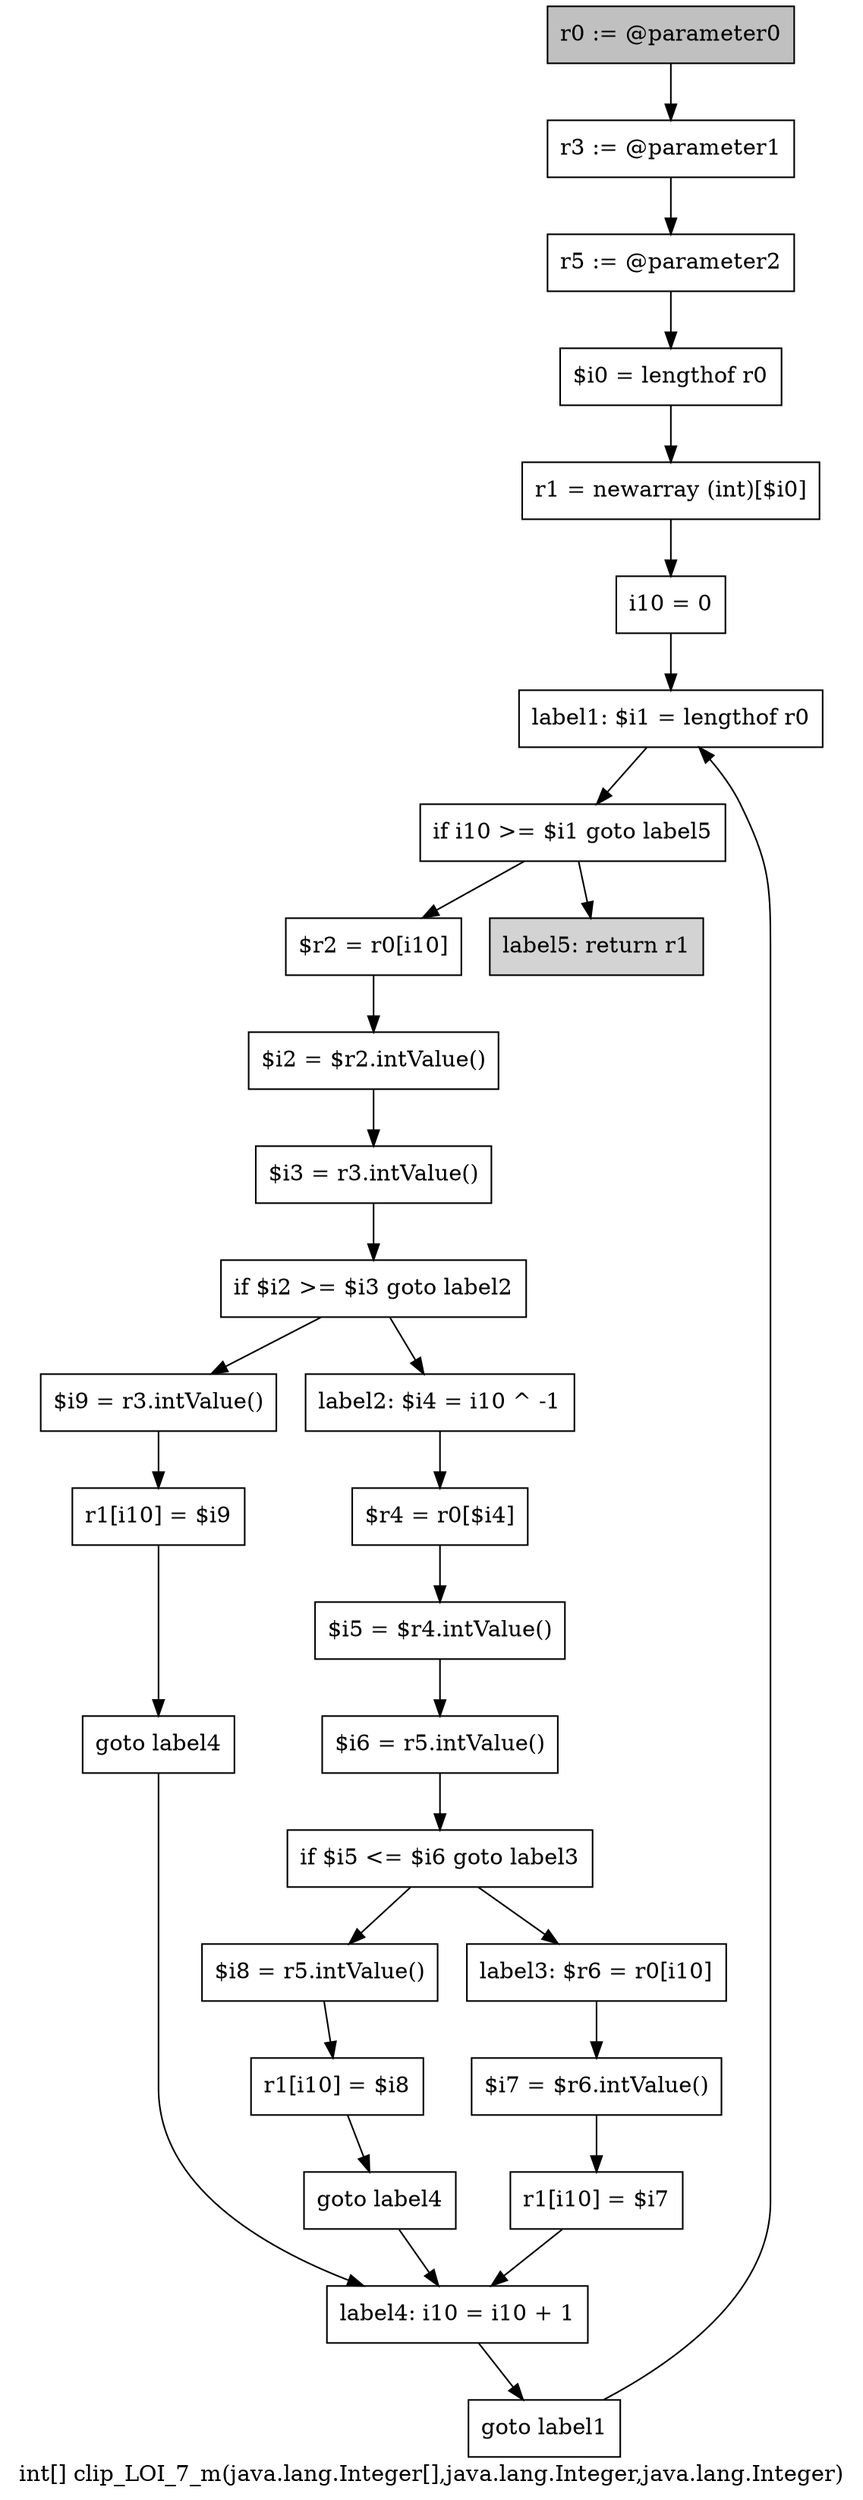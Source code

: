 digraph "int[] clip_LOI_7_m(java.lang.Integer[],java.lang.Integer,java.lang.Integer)" {
    label="int[] clip_LOI_7_m(java.lang.Integer[],java.lang.Integer,java.lang.Integer)";
    node [shape=box];
    "0" [style=filled,fillcolor=gray,label="r0 := @parameter0",];
    "1" [label="r3 := @parameter1",];
    "0"->"1";
    "2" [label="r5 := @parameter2",];
    "1"->"2";
    "3" [label="$i0 = lengthof r0",];
    "2"->"3";
    "4" [label="r1 = newarray (int)[$i0]",];
    "3"->"4";
    "5" [label="i10 = 0",];
    "4"->"5";
    "6" [label="label1: $i1 = lengthof r0",];
    "5"->"6";
    "7" [label="if i10 >= $i1 goto label5",];
    "6"->"7";
    "8" [label="$r2 = r0[i10]",];
    "7"->"8";
    "28" [style=filled,fillcolor=lightgray,label="label5: return r1",];
    "7"->"28";
    "9" [label="$i2 = $r2.intValue()",];
    "8"->"9";
    "10" [label="$i3 = r3.intValue()",];
    "9"->"10";
    "11" [label="if $i2 >= $i3 goto label2",];
    "10"->"11";
    "12" [label="$i9 = r3.intValue()",];
    "11"->"12";
    "15" [label="label2: $i4 = i10 ^ -1",];
    "11"->"15";
    "13" [label="r1[i10] = $i9",];
    "12"->"13";
    "14" [label="goto label4",];
    "13"->"14";
    "26" [label="label4: i10 = i10 + 1",];
    "14"->"26";
    "16" [label="$r4 = r0[$i4]",];
    "15"->"16";
    "17" [label="$i5 = $r4.intValue()",];
    "16"->"17";
    "18" [label="$i6 = r5.intValue()",];
    "17"->"18";
    "19" [label="if $i5 <= $i6 goto label3",];
    "18"->"19";
    "20" [label="$i8 = r5.intValue()",];
    "19"->"20";
    "23" [label="label3: $r6 = r0[i10]",];
    "19"->"23";
    "21" [label="r1[i10] = $i8",];
    "20"->"21";
    "22" [label="goto label4",];
    "21"->"22";
    "22"->"26";
    "24" [label="$i7 = $r6.intValue()",];
    "23"->"24";
    "25" [label="r1[i10] = $i7",];
    "24"->"25";
    "25"->"26";
    "27" [label="goto label1",];
    "26"->"27";
    "27"->"6";
}
